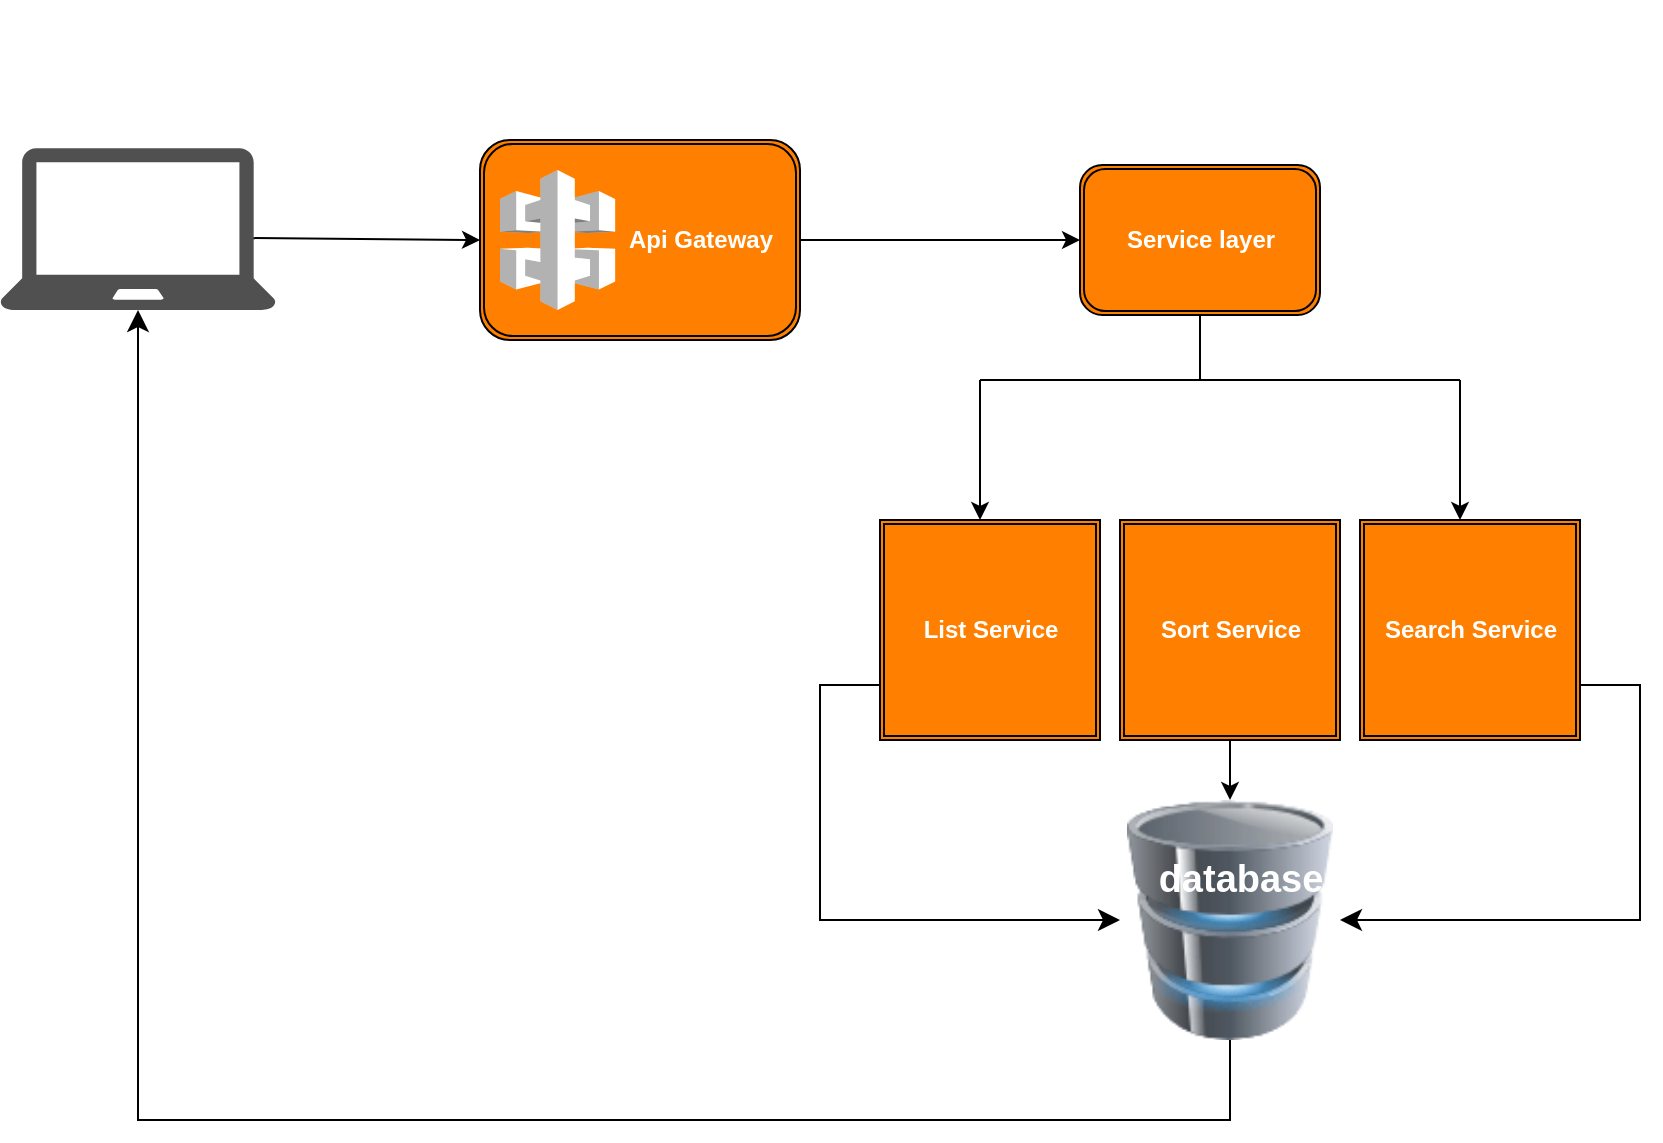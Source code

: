 <mxfile>
    <diagram id="P7AdXuf-fD4vVTRzWCEy" name="Page-1">
        <mxGraphModel dx="693" dy="417" grid="1" gridSize="10" guides="1" tooltips="1" connect="1" arrows="1" fold="1" page="1" pageScale="1" pageWidth="827" pageHeight="1169" math="0" shadow="0">
            <root>
                <mxCell id="0"/>
                <mxCell id="1" parent="0"/>
                <mxCell id="12" value="" style="shape=ext;double=1;rounded=1;whiteSpace=wrap;html=1;fillColor=#FF8000;" parent="1" vertex="1">
                    <mxGeometry x="300" y="90" width="160" height="100" as="geometry"/>
                </mxCell>
                <mxCell id="11" value="" style="outlineConnect=0;dashed=0;verticalLabelPosition=bottom;verticalAlign=top;align=center;html=1;shape=mxgraph.aws3.api_gateway;fillColor=#FFFFFF;gradientColor=none;" parent="1" vertex="1">
                    <mxGeometry x="310" y="105" width="57.58" height="70" as="geometry"/>
                </mxCell>
                <mxCell id="20" value="" style="endArrow=classic;html=1;fontSize=12;fontColor=#000000;entryX=0;entryY=0.5;entryDx=0;entryDy=0;" parent="1" target="12" edge="1">
                    <mxGeometry width="50" height="50" relative="1" as="geometry">
                        <mxPoint x="180" y="139" as="sourcePoint"/>
                        <mxPoint x="290" y="140" as="targetPoint"/>
                    </mxGeometry>
                </mxCell>
                <mxCell id="22" value="" style="shape=ext;double=1;rounded=1;whiteSpace=wrap;html=1;fillColor=#FF8000;" parent="1" vertex="1">
                    <mxGeometry x="600" y="102.5" width="120" height="75" as="geometry"/>
                </mxCell>
                <mxCell id="25" value="Service layer" style="text;strokeColor=none;fillColor=none;html=1;fontSize=12;fontStyle=1;verticalAlign=middle;align=center;fontColor=#FFFFFF;" parent="1" vertex="1">
                    <mxGeometry x="610" y="120" width="100" height="40" as="geometry"/>
                </mxCell>
                <mxCell id="26" value="" style="endArrow=classic;html=1;fontSize=12;fontColor=#000000;exitX=1;exitY=0.5;exitDx=0;exitDy=0;" parent="1" source="12" edge="1">
                    <mxGeometry width="50" height="50" relative="1" as="geometry">
                        <mxPoint x="500" y="165" as="sourcePoint"/>
                        <mxPoint x="600" y="140" as="targetPoint"/>
                    </mxGeometry>
                </mxCell>
                <mxCell id="31" value="Api Gateway" style="text;strokeColor=none;fillColor=none;html=1;fontSize=12;fontStyle=1;verticalAlign=middle;align=center;fontColor=#FFFFFF;" parent="1" vertex="1">
                    <mxGeometry x="360" y="120" width="100" height="40" as="geometry"/>
                </mxCell>
                <mxCell id="32" value="" style="sketch=0;pointerEvents=1;shadow=0;dashed=0;html=1;strokeColor=none;fillColor=#505050;labelPosition=center;verticalLabelPosition=bottom;verticalAlign=top;outlineConnect=0;align=center;shape=mxgraph.office.devices.laptop;fontSize=12;fontColor=#000000;" parent="1" vertex="1">
                    <mxGeometry x="60" y="94.1" width="138" height="80.9" as="geometry"/>
                </mxCell>
                <mxCell id="33" value="Web app" style="text;strokeColor=none;fillColor=none;html=1;fontSize=12;fontStyle=1;verticalAlign=middle;align=center;fontColor=#FFFFFF;" parent="1" vertex="1">
                    <mxGeometry x="79" y="105.0" width="100" height="40" as="geometry"/>
                </mxCell>
                <mxCell id="35" value="" style="endArrow=none;html=1;fontSize=12;fontColor=#FFFFFF;exitX=0.5;exitY=1;exitDx=0;exitDy=0;" parent="1" source="22" edge="1">
                    <mxGeometry width="50" height="50" relative="1" as="geometry">
                        <mxPoint x="705" y="210" as="sourcePoint"/>
                        <mxPoint x="660" y="210" as="targetPoint"/>
                    </mxGeometry>
                </mxCell>
                <mxCell id="36" value="" style="endArrow=none;html=1;fontSize=12;fontColor=#FFFFFF;" parent="1" edge="1">
                    <mxGeometry width="50" height="50" relative="1" as="geometry">
                        <mxPoint x="550" y="210" as="sourcePoint"/>
                        <mxPoint x="790" y="210" as="targetPoint"/>
                    </mxGeometry>
                </mxCell>
                <mxCell id="37" value="" style="endArrow=classic;html=1;fontSize=12;fontColor=#FFFFFF;" parent="1" edge="1">
                    <mxGeometry width="50" height="50" relative="1" as="geometry">
                        <mxPoint x="550" y="210" as="sourcePoint"/>
                        <mxPoint x="550" y="280" as="targetPoint"/>
                    </mxGeometry>
                </mxCell>
                <mxCell id="38" value="" style="endArrow=classic;html=1;fontSize=12;fontColor=#FFFFFF;" parent="1" edge="1">
                    <mxGeometry width="50" height="50" relative="1" as="geometry">
                        <mxPoint x="790" y="210" as="sourcePoint"/>
                        <mxPoint x="790" y="280" as="targetPoint"/>
                    </mxGeometry>
                </mxCell>
                <mxCell id="41" value="" style="shape=ext;double=1;whiteSpace=wrap;html=1;aspect=fixed;fontSize=12;fontColor=#FFFFFF;fillColor=#FF8000;" parent="1" vertex="1">
                    <mxGeometry x="500" y="280" width="110" height="110" as="geometry"/>
                </mxCell>
                <mxCell id="42" value="List Service" style="text;strokeColor=none;fillColor=none;html=1;fontSize=12;fontStyle=1;verticalAlign=middle;align=center;fontColor=#FFFFFF;" parent="1" vertex="1">
                    <mxGeometry x="505" y="315" width="100" height="40" as="geometry"/>
                </mxCell>
                <mxCell id="43" value="" style="shape=ext;double=1;whiteSpace=wrap;html=1;aspect=fixed;fontSize=12;fontColor=#FFFFFF;fillColor=#FF8000;" parent="1" vertex="1">
                    <mxGeometry x="740" y="280" width="110" height="110" as="geometry"/>
                </mxCell>
                <mxCell id="44" value="Search Service" style="text;strokeColor=none;fillColor=none;html=1;fontSize=12;fontStyle=1;verticalAlign=middle;align=center;fontColor=#FFFFFF;" parent="1" vertex="1">
                    <mxGeometry x="745" y="315" width="100" height="40" as="geometry"/>
                </mxCell>
                <mxCell id="45" value="" style="image;html=1;image=img/lib/clip_art/computers/Database_128x128.png;fontSize=12;fontColor=#FFFFFF;fillColor=#FF8000;" parent="1" vertex="1">
                    <mxGeometry x="620" y="420" width="110" height="120" as="geometry"/>
                </mxCell>
                <mxCell id="47" value="" style="edgeStyle=elbowEdgeStyle;elbow=horizontal;endArrow=classic;html=1;curved=0;rounded=0;endSize=8;startSize=8;fontSize=12;fontColor=#FFFFFF;exitX=0;exitY=0.75;exitDx=0;exitDy=0;" parent="1" source="41" target="45" edge="1">
                    <mxGeometry width="50" height="50" relative="1" as="geometry">
                        <mxPoint x="555" y="450" as="sourcePoint"/>
                        <mxPoint x="610" y="475" as="targetPoint"/>
                        <Array as="points">
                            <mxPoint x="470" y="410"/>
                            <mxPoint x="618" y="410"/>
                        </Array>
                    </mxGeometry>
                </mxCell>
                <mxCell id="50" value="" style="edgeStyle=elbowEdgeStyle;elbow=horizontal;endArrow=classic;html=1;curved=0;rounded=0;endSize=8;startSize=8;fontSize=12;fontColor=#FFFFFF;exitX=1;exitY=0.75;exitDx=0;exitDy=0;" parent="1" source="43" target="45" edge="1">
                    <mxGeometry width="50" height="50" relative="1" as="geometry">
                        <mxPoint x="910" y="420" as="sourcePoint"/>
                        <mxPoint x="1000" y="500" as="targetPoint"/>
                        <Array as="points">
                            <mxPoint x="880" y="360"/>
                        </Array>
                    </mxGeometry>
                </mxCell>
                <mxCell id="52" value="database" style="text;strokeColor=none;fillColor=none;html=1;fontSize=19;fontStyle=1;verticalAlign=middle;align=center;fontColor=#FFFFFF;" parent="1" vertex="1">
                    <mxGeometry x="630" y="440" width="100" height="40" as="geometry"/>
                </mxCell>
                <mxCell id="53" value="" style="edgeStyle=segmentEdgeStyle;endArrow=classic;html=1;curved=0;rounded=0;endSize=8;startSize=8;fontSize=19;fontColor=#FFFFFF;exitX=0.5;exitY=1;exitDx=0;exitDy=0;" parent="1" source="45" target="32" edge="1">
                    <mxGeometry width="50" height="50" relative="1" as="geometry">
                        <mxPoint x="670" y="560" as="sourcePoint"/>
                        <mxPoint x="609.93" y="520" as="targetPoint"/>
                        <Array as="points">
                            <mxPoint x="675" y="580"/>
                            <mxPoint x="129" y="580"/>
                        </Array>
                    </mxGeometry>
                </mxCell>
                <mxCell id="54" value="High Level Heycater Menu System" style="text;strokeColor=none;fillColor=none;html=1;fontSize=24;fontStyle=1;verticalAlign=middle;align=center;fontColor=#FFFFFF;" parent="1" vertex="1">
                    <mxGeometry x="430" y="20" width="100" height="40" as="geometry"/>
                </mxCell>
                <mxCell id="55" value="" style="shape=ext;double=1;whiteSpace=wrap;html=1;aspect=fixed;fontSize=12;fontColor=#FFFFFF;fillColor=#FF8000;" vertex="1" parent="1">
                    <mxGeometry x="620" y="280" width="110" height="110" as="geometry"/>
                </mxCell>
                <mxCell id="56" value="Sort Service" style="text;strokeColor=none;fillColor=none;html=1;fontSize=12;fontStyle=1;verticalAlign=middle;align=center;fontColor=#FFFFFF;" vertex="1" parent="1">
                    <mxGeometry x="625" y="315" width="100" height="40" as="geometry"/>
                </mxCell>
                <mxCell id="57" value="" style="endArrow=classic;html=1;exitX=0.5;exitY=1;exitDx=0;exitDy=0;" edge="1" parent="1" source="55">
                    <mxGeometry width="50" height="50" relative="1" as="geometry">
                        <mxPoint x="750" y="380" as="sourcePoint"/>
                        <mxPoint x="675" y="420" as="targetPoint"/>
                    </mxGeometry>
                </mxCell>
            </root>
        </mxGraphModel>
    </diagram>
</mxfile>